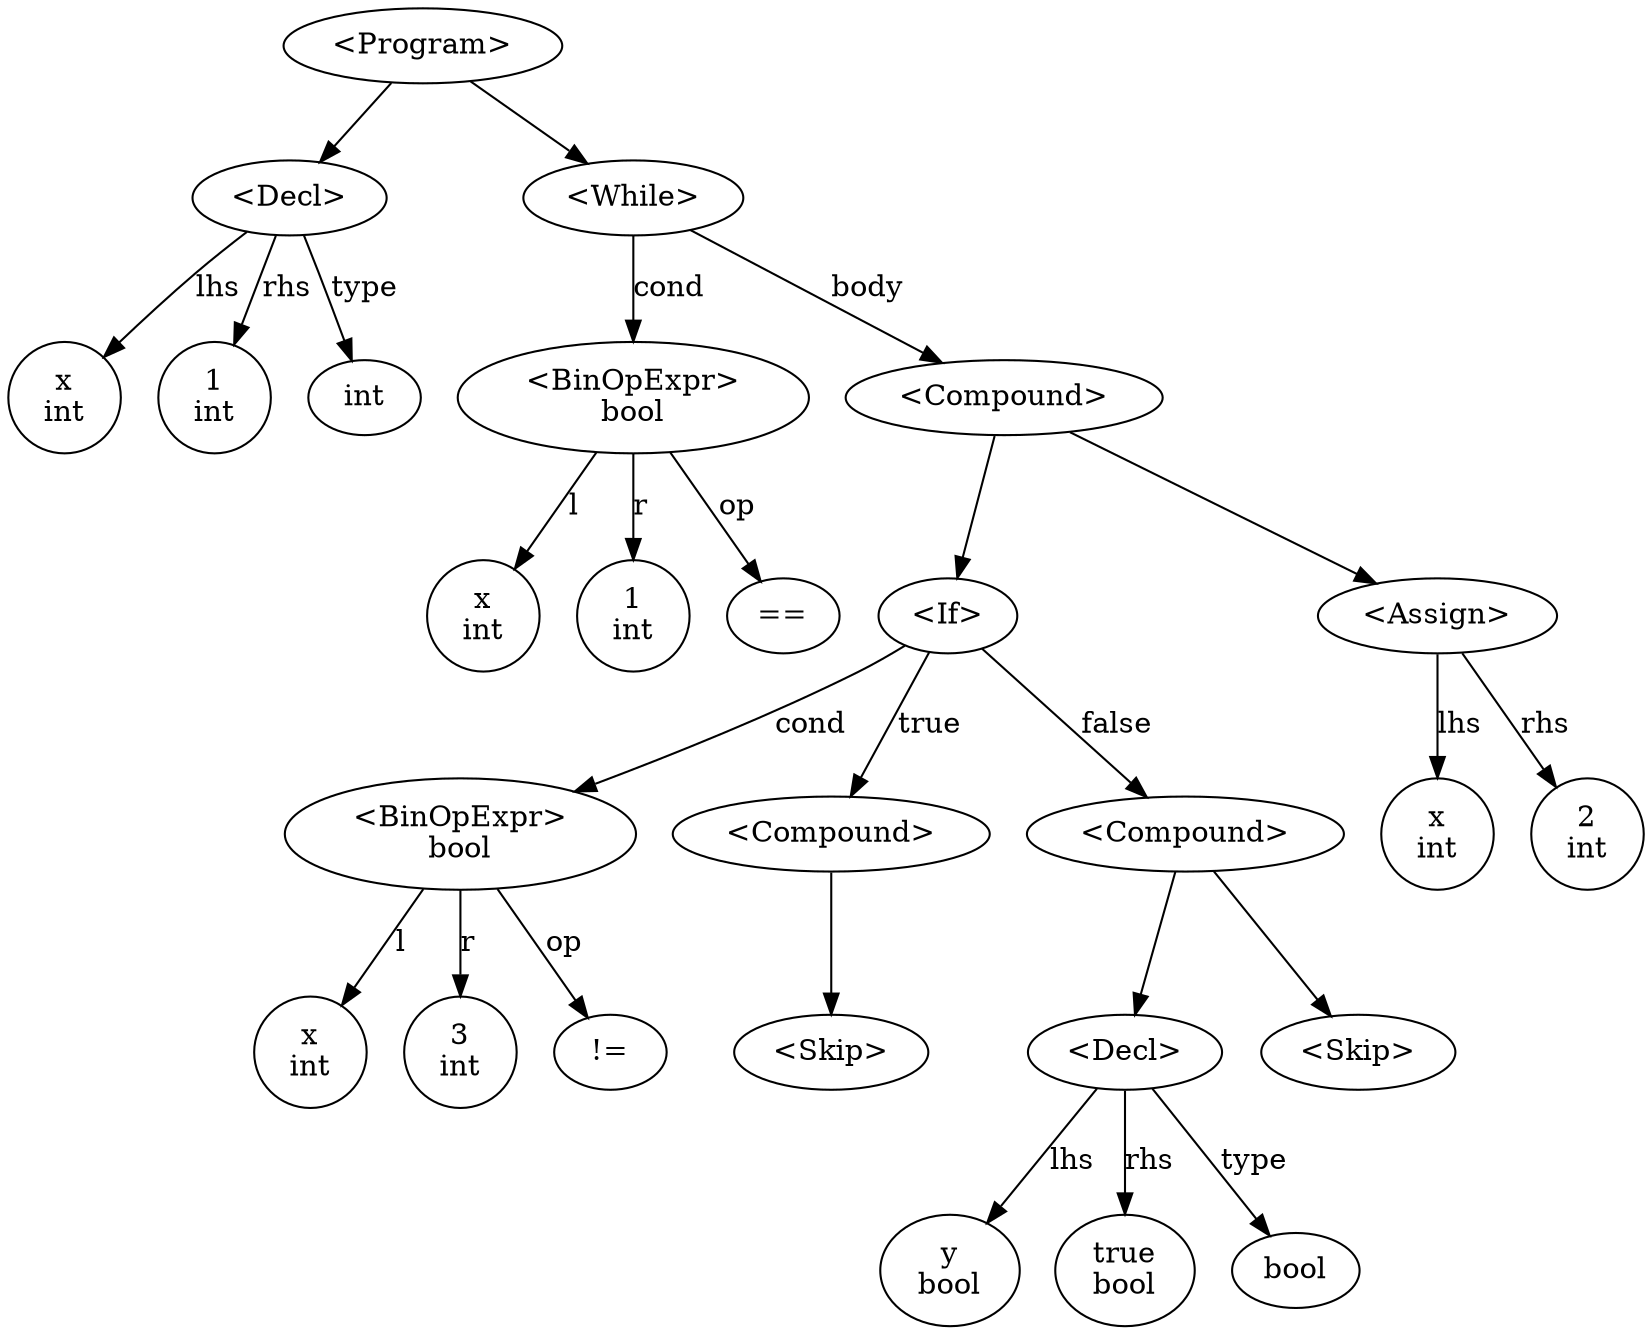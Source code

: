 digraph {
n6546544[label="x
int"]
n6548688[label="1
int"]
n6548496[label="<Decl>"]
n6548496type[label="int"]
n6548864[label="x
int"]
n6548944[label="1
int"]
n6548976[label="<BinOpExpr>
bool"]
n6548976op[label="=="]
n6549120[label="x
int"]
n6549200[label="3
int"]
n6549232[label="<BinOpExpr>
bool"]
n6549232op[label="!="]
n6549344[label="<Skip>"]
n6549312[label="<Compound>"]
n6548816[label="y
bool"]
n6549616[label="true
bool"]
n6548592[label="<Decl>"]
n6548592type[label="bool"]
n6549712[label="<Skip>"]
n6549472[label="<Compound>"]
n6548400[label="<If>"]
n6549568[label="x
int"]
n6549984[label="2
int"]
n6550016[label="<Assign>"]
n6549056[label="<Compound>"]
n6549776[label="<While>"]
n6548176[label="<Program>"]
n6548496->n6546544[label="lhs"]
n6548496->n6548688[label="rhs"]
n6548496->n6548496type[label="type"]
n6548976->n6548864[label="l"]
n6548976->n6548976op[label="op"]
n6548976->n6548944[label="r"]
n6549232->n6549120[label="l"]
n6549232->n6549232op[label="op"]
n6549232->n6549200[label="r"]
n6549312->n6549344[label=""]
n6548592->n6548816[label="lhs"]
n6548592->n6549616[label="rhs"]
n6548592->n6548592type[label="type"]
n6549472->n6548592[label=""]
n6549472->n6549712[label=""]
n6548400->n6549232[label="cond"]
n6548400->n6549312[label="true"]
n6548400->n6549472[label="false"]
n6550016->n6549568[label="lhs"]
n6550016->n6549984[label="rhs"]
n6549056->n6548400[label=""]
n6549056->n6550016[label=""]
n6549776->n6548976[label="cond"]
n6549776->n6549056[label="body"]
n6548176->n6548496[label=""]
n6548176->n6549776[label=""]
}